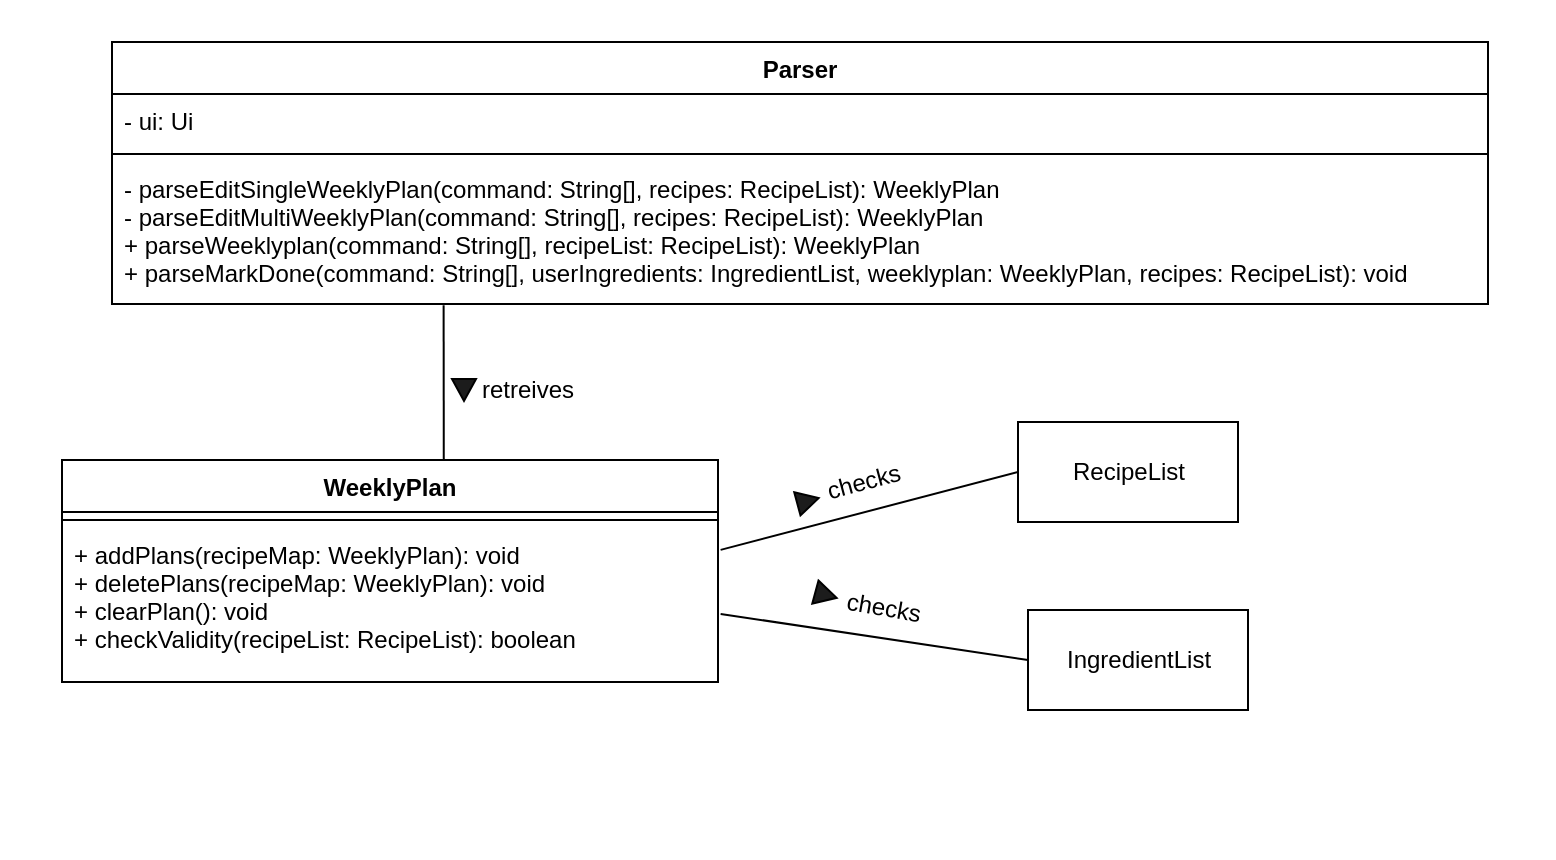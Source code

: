 <mxfile version="20.8.10" type="device"><diagram name="Page-1" id="iIjgThHYcFBI7fSDfPCQ"><mxGraphModel dx="592" dy="351" grid="0" gridSize="10" guides="1" tooltips="1" connect="1" arrows="1" fold="1" page="1" pageScale="1" pageWidth="1169" pageHeight="827" math="0" shadow="0"><root><mxCell id="0"/><mxCell id="1" parent="0"/><mxCell id="hIFIIhPJ4twFU5yM0rof-15" value="" style="rounded=0;whiteSpace=wrap;html=1;strokeColor=none;" parent="1" vertex="1"><mxGeometry x="200" y="51" width="777" height="429" as="geometry"/></mxCell><mxCell id="QD7r2LCSi3TkQgZWs7e6-1" value="Parser" style="swimlane;fontStyle=1;align=center;verticalAlign=top;childLayout=stackLayout;horizontal=1;startSize=26;horizontalStack=0;resizeParent=1;resizeParentMax=0;resizeLast=0;collapsible=1;marginBottom=0;" parent="1" vertex="1"><mxGeometry x="256" y="72" width="688" height="131" as="geometry"/></mxCell><mxCell id="QD7r2LCSi3TkQgZWs7e6-2" value="- ui: Ui" style="text;strokeColor=none;fillColor=none;align=left;verticalAlign=top;spacingLeft=4;spacingRight=4;overflow=hidden;rotatable=0;points=[[0,0.5],[1,0.5]];portConstraint=eastwest;" parent="QD7r2LCSi3TkQgZWs7e6-1" vertex="1"><mxGeometry y="26" width="688" height="26" as="geometry"/></mxCell><mxCell id="QD7r2LCSi3TkQgZWs7e6-3" value="" style="line;strokeWidth=1;fillColor=none;align=left;verticalAlign=middle;spacingTop=-1;spacingLeft=3;spacingRight=3;rotatable=0;labelPosition=right;points=[];portConstraint=eastwest;strokeColor=inherit;" parent="QD7r2LCSi3TkQgZWs7e6-1" vertex="1"><mxGeometry y="52" width="688" height="8" as="geometry"/></mxCell><mxCell id="QD7r2LCSi3TkQgZWs7e6-4" value="- parseEditSingleWeeklyPlan(command: String[], recipes: RecipeList): WeeklyPlan&#10;- parseEditMultiWeeklyPlan(command: String[], recipes: RecipeList): WeeklyPlan&#10;+ parseWeeklyplan(command: String[], recipeList: RecipeList): WeeklyPlan&#10;+ parseMarkDone(command: String[], userIngredients: IngredientList, weeklyplan: WeeklyPlan, recipes: RecipeList): void" style="text;strokeColor=none;fillColor=none;align=left;verticalAlign=top;spacingLeft=4;spacingRight=4;overflow=hidden;rotatable=0;points=[[0,0.5],[1,0.5]];portConstraint=eastwest;" parent="QD7r2LCSi3TkQgZWs7e6-1" vertex="1"><mxGeometry y="60" width="688" height="71" as="geometry"/></mxCell><mxCell id="hIFIIhPJ4twFU5yM0rof-14" value="" style="endArrow=none;html=1;rounded=0;entryX=0.241;entryY=1.008;entryDx=0;entryDy=0;entryPerimeter=0;exitX=0.582;exitY=0.027;exitDx=0;exitDy=0;exitPerimeter=0;" parent="1" source="hIFIIhPJ4twFU5yM0rof-9" target="QD7r2LCSi3TkQgZWs7e6-4" edge="1"><mxGeometry width="50" height="50" relative="1" as="geometry"><mxPoint x="359" y="375" as="sourcePoint"/><mxPoint x="543" y="385" as="targetPoint"/></mxGeometry></mxCell><mxCell id="hIFIIhPJ4twFU5yM0rof-9" value="WeeklyPlan" style="swimlane;fontStyle=1;align=center;verticalAlign=top;childLayout=stackLayout;horizontal=1;startSize=26;horizontalStack=0;resizeParent=1;resizeParentMax=0;resizeLast=0;collapsible=1;marginBottom=0;" parent="1" vertex="1"><mxGeometry x="231" y="281" width="328" height="111" as="geometry"/></mxCell><mxCell id="hIFIIhPJ4twFU5yM0rof-11" value="" style="line;strokeWidth=1;fillColor=none;align=left;verticalAlign=middle;spacingTop=-1;spacingLeft=3;spacingRight=3;rotatable=0;labelPosition=right;points=[];portConstraint=eastwest;strokeColor=inherit;" parent="hIFIIhPJ4twFU5yM0rof-9" vertex="1"><mxGeometry y="26" width="328" height="8" as="geometry"/></mxCell><mxCell id="hIFIIhPJ4twFU5yM0rof-12" value="+ addPlans(recipeMap: WeeklyPlan): void&#10;+ deletePlans(recipeMap: WeeklyPlan): void&#10;+ clearPlan(): void&#10;+ checkValidity(recipeList: RecipeList): boolean" style="text;strokeColor=none;fillColor=none;align=left;verticalAlign=top;spacingLeft=4;spacingRight=4;overflow=hidden;rotatable=0;points=[[0,0.5],[1,0.5]];portConstraint=eastwest;" parent="hIFIIhPJ4twFU5yM0rof-9" vertex="1"><mxGeometry y="34" width="328" height="77" as="geometry"/></mxCell><mxCell id="HeCyMTVuNE_iKDOBeIpo-3" style="rounded=0;orthogonalLoop=1;jettySize=auto;html=1;exitX=0;exitY=0.5;exitDx=0;exitDy=0;entryX=1.004;entryY=0.142;entryDx=0;entryDy=0;entryPerimeter=0;endArrow=none;endFill=0;" parent="1" source="HeCyMTVuNE_iKDOBeIpo-1" target="hIFIIhPJ4twFU5yM0rof-12" edge="1"><mxGeometry relative="1" as="geometry"/></mxCell><mxCell id="HeCyMTVuNE_iKDOBeIpo-1" value="RecipeList" style="html=1;" parent="1" vertex="1"><mxGeometry x="709" y="262" width="110" height="50" as="geometry"/></mxCell><mxCell id="HeCyMTVuNE_iKDOBeIpo-4" style="rounded=0;orthogonalLoop=1;jettySize=auto;html=1;exitX=0;exitY=0.5;exitDx=0;exitDy=0;entryX=1.004;entryY=0.558;entryDx=0;entryDy=0;entryPerimeter=0;endArrow=none;endFill=0;" parent="1" source="HeCyMTVuNE_iKDOBeIpo-2" target="hIFIIhPJ4twFU5yM0rof-12" edge="1"><mxGeometry relative="1" as="geometry"/></mxCell><mxCell id="HeCyMTVuNE_iKDOBeIpo-2" value="IngredientList" style="html=1;" parent="1" vertex="1"><mxGeometry x="714" y="356" width="110" height="50" as="geometry"/></mxCell><mxCell id="HeCyMTVuNE_iKDOBeIpo-5" value="checks" style="text;html=1;strokeColor=none;fillColor=none;align=center;verticalAlign=middle;whiteSpace=wrap;rounded=0;rotation=-15;" parent="1" vertex="1"><mxGeometry x="602" y="277" width="60" height="30" as="geometry"/></mxCell><mxCell id="PSY6YdpIokRRKpYWrrJO-3" value="" style="verticalLabelPosition=bottom;verticalAlign=top;html=1;shape=mxgraph.basic.acute_triangle;dx=0.5;fillColor=#1c1c1c;rotation=75;" vertex="1" parent="1"><mxGeometry x="598" y="296" width="12" height="11" as="geometry"/></mxCell><mxCell id="PSY6YdpIokRRKpYWrrJO-4" value="checks" style="text;html=1;strokeColor=none;fillColor=none;align=center;verticalAlign=middle;whiteSpace=wrap;rounded=0;rotation=10;" vertex="1" parent="1"><mxGeometry x="612.004" y="339.997" width="60" height="30" as="geometry"/></mxCell><mxCell id="PSY6YdpIokRRKpYWrrJO-5" value="" style="verticalLabelPosition=bottom;verticalAlign=top;html=1;shape=mxgraph.basic.acute_triangle;dx=0.5;fillColor=#1c1c1c;rotation=105;" vertex="1" parent="1"><mxGeometry x="607.004" y="342.997" width="12" height="11" as="geometry"/></mxCell><mxCell id="PSY6YdpIokRRKpYWrrJO-9" value="" style="group" vertex="1" connectable="0" parent="1"><mxGeometry x="426" y="231" width="68" height="30" as="geometry"/></mxCell><mxCell id="PSY6YdpIokRRKpYWrrJO-10" value="retreives" style="text;html=1;strokeColor=none;fillColor=none;align=center;verticalAlign=middle;whiteSpace=wrap;rounded=0;" vertex="1" parent="PSY6YdpIokRRKpYWrrJO-9"><mxGeometry x="8" width="60" height="30" as="geometry"/></mxCell><mxCell id="PSY6YdpIokRRKpYWrrJO-11" value="" style="verticalLabelPosition=bottom;verticalAlign=top;html=1;shape=mxgraph.basic.acute_triangle;dx=0.5;fillColor=#1c1c1c;rotation=-180;" vertex="1" parent="PSY6YdpIokRRKpYWrrJO-9"><mxGeometry y="9.5" width="12" height="11" as="geometry"/></mxCell></root></mxGraphModel></diagram></mxfile>